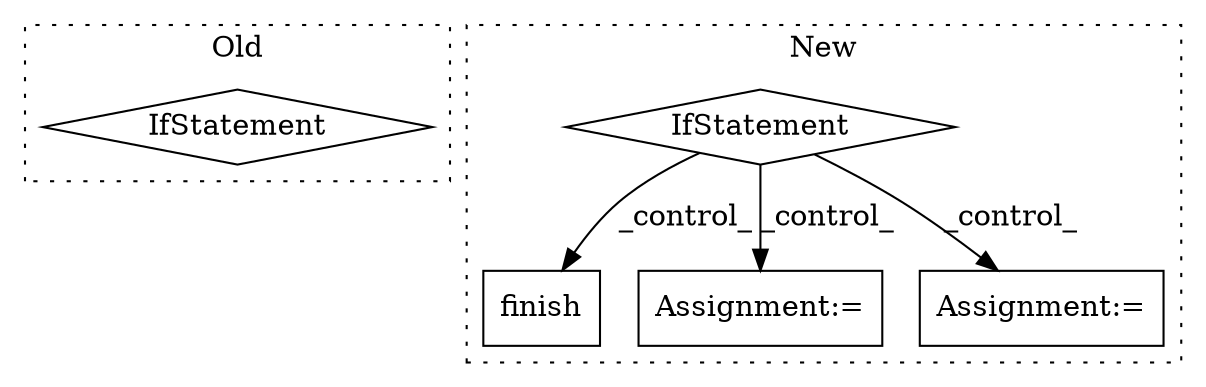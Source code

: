 digraph G {
subgraph cluster0 {
1 [label="IfStatement" a="25" s="4545,4561" l="4,2" shape="diamond"];
label = "Old";
style="dotted";
}
subgraph cluster1 {
2 [label="finish" a="32" s="4885" l="8" shape="box"];
3 [label="IfStatement" a="25" s="4546,4563" l="4,2" shape="diamond"];
4 [label="Assignment:=" a="7" s="4624" l="1" shape="box"];
5 [label="Assignment:=" a="7" s="4853" l="1" shape="box"];
label = "New";
style="dotted";
}
3 -> 5 [label="_control_"];
3 -> 2 [label="_control_"];
3 -> 4 [label="_control_"];
}